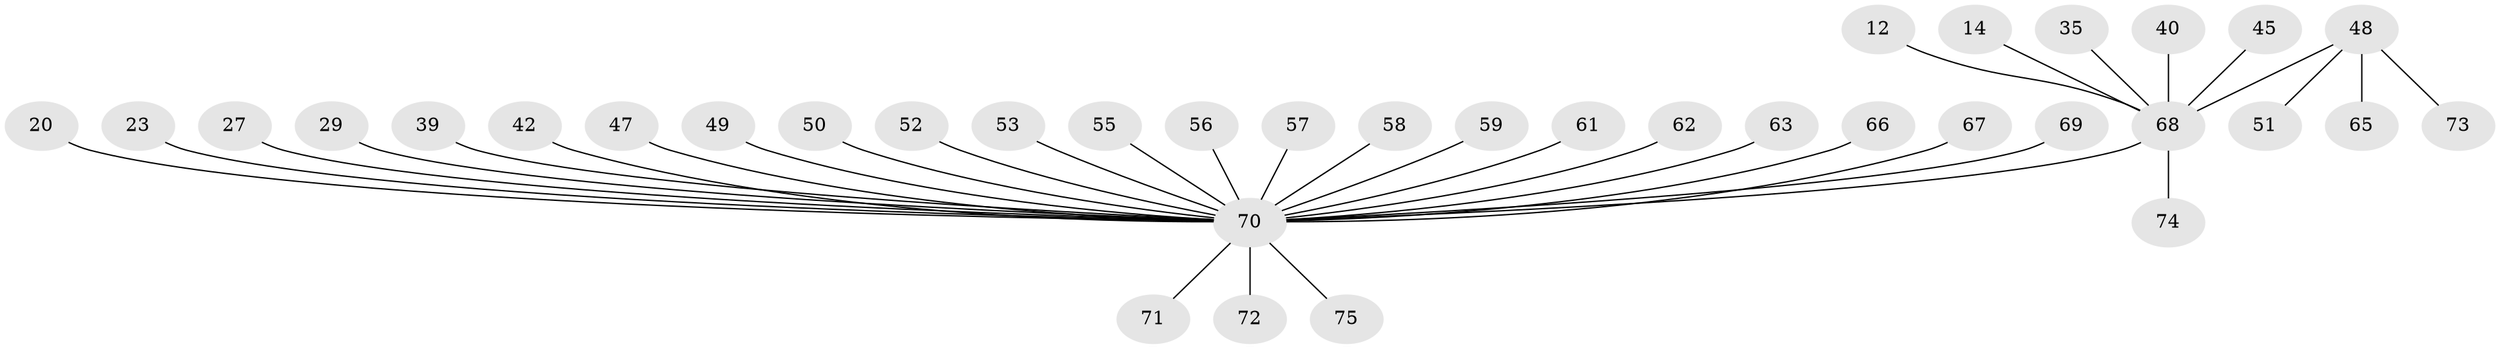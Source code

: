 // original degree distribution, {3: 0.09333333333333334, 8: 0.02666666666666667, 7: 0.02666666666666667, 17: 0.013333333333333334, 4: 0.02666666666666667, 5: 0.04, 2: 0.09333333333333334, 1: 0.68}
// Generated by graph-tools (version 1.1) at 2025/47/03/09/25 04:47:25]
// undirected, 37 vertices, 36 edges
graph export_dot {
graph [start="1"]
  node [color=gray90,style=filled];
  12;
  14;
  20 [super="+9"];
  23;
  27;
  29;
  35;
  39;
  40;
  42 [super="+34"];
  45;
  47;
  48 [super="+26"];
  49 [super="+28"];
  50;
  51;
  52;
  53;
  55;
  56 [super="+11+25"];
  57;
  58;
  59 [super="+44"];
  61;
  62;
  63;
  65;
  66;
  67;
  68 [super="+2+21+32"];
  69 [super="+60"];
  70 [super="+46+54+64+10+13+16+17+19"];
  71;
  72;
  73;
  74;
  75;
  12 -- 68;
  14 -- 68;
  20 -- 70;
  23 -- 70;
  27 -- 70;
  29 -- 70;
  35 -- 68;
  39 -- 70;
  40 -- 68;
  42 -- 70;
  45 -- 68;
  47 -- 70;
  48 -- 65;
  48 -- 73;
  48 -- 68 [weight=2];
  48 -- 51;
  49 -- 70;
  50 -- 70;
  52 -- 70;
  53 -- 70;
  55 -- 70;
  56 -- 70;
  57 -- 70;
  58 -- 70;
  59 -- 70;
  61 -- 70;
  62 -- 70;
  63 -- 70;
  66 -- 70;
  67 -- 70;
  68 -- 74;
  68 -- 70 [weight=4];
  69 -- 70;
  70 -- 72;
  70 -- 71;
  70 -- 75;
}
